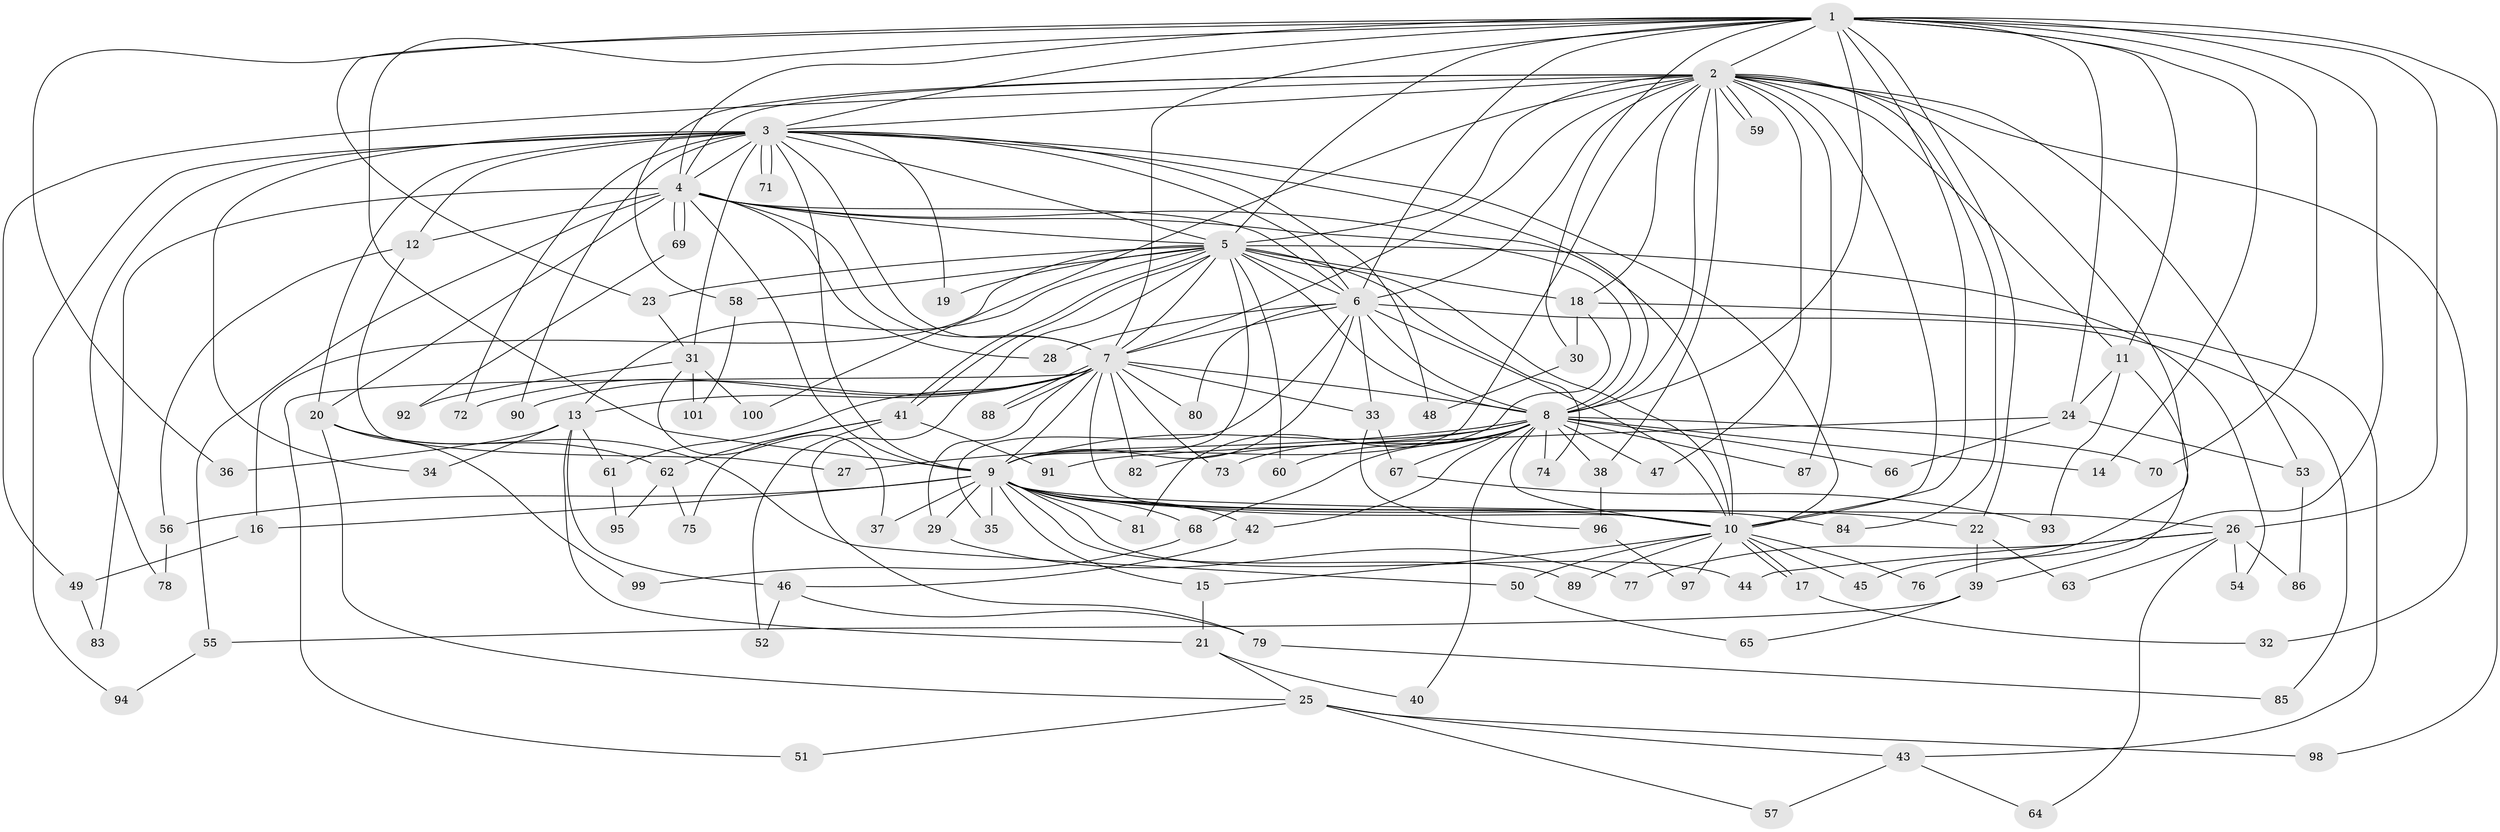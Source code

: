 // Generated by graph-tools (version 1.1) at 2025/34/03/09/25 02:34:47]
// undirected, 101 vertices, 227 edges
graph export_dot {
graph [start="1"]
  node [color=gray90,style=filled];
  1;
  2;
  3;
  4;
  5;
  6;
  7;
  8;
  9;
  10;
  11;
  12;
  13;
  14;
  15;
  16;
  17;
  18;
  19;
  20;
  21;
  22;
  23;
  24;
  25;
  26;
  27;
  28;
  29;
  30;
  31;
  32;
  33;
  34;
  35;
  36;
  37;
  38;
  39;
  40;
  41;
  42;
  43;
  44;
  45;
  46;
  47;
  48;
  49;
  50;
  51;
  52;
  53;
  54;
  55;
  56;
  57;
  58;
  59;
  60;
  61;
  62;
  63;
  64;
  65;
  66;
  67;
  68;
  69;
  70;
  71;
  72;
  73;
  74;
  75;
  76;
  77;
  78;
  79;
  80;
  81;
  82;
  83;
  84;
  85;
  86;
  87;
  88;
  89;
  90;
  91;
  92;
  93;
  94;
  95;
  96;
  97;
  98;
  99;
  100;
  101;
  1 -- 2;
  1 -- 3;
  1 -- 4;
  1 -- 5;
  1 -- 6;
  1 -- 7;
  1 -- 8;
  1 -- 9;
  1 -- 10;
  1 -- 11;
  1 -- 14;
  1 -- 22;
  1 -- 23;
  1 -- 24;
  1 -- 26;
  1 -- 30;
  1 -- 36;
  1 -- 70;
  1 -- 76;
  1 -- 98;
  2 -- 3;
  2 -- 4;
  2 -- 5;
  2 -- 6;
  2 -- 7;
  2 -- 8;
  2 -- 9;
  2 -- 10;
  2 -- 11;
  2 -- 18;
  2 -- 32;
  2 -- 38;
  2 -- 45;
  2 -- 47;
  2 -- 49;
  2 -- 53;
  2 -- 58;
  2 -- 59;
  2 -- 59;
  2 -- 84;
  2 -- 87;
  2 -- 100;
  3 -- 4;
  3 -- 5;
  3 -- 6;
  3 -- 7;
  3 -- 8;
  3 -- 9;
  3 -- 10;
  3 -- 12;
  3 -- 19;
  3 -- 20;
  3 -- 31;
  3 -- 34;
  3 -- 48;
  3 -- 71;
  3 -- 71;
  3 -- 72;
  3 -- 78;
  3 -- 90;
  3 -- 94;
  4 -- 5;
  4 -- 6;
  4 -- 7;
  4 -- 8;
  4 -- 9;
  4 -- 10;
  4 -- 12;
  4 -- 20;
  4 -- 28;
  4 -- 55;
  4 -- 69;
  4 -- 69;
  4 -- 83;
  5 -- 6;
  5 -- 7;
  5 -- 8;
  5 -- 9;
  5 -- 10;
  5 -- 13;
  5 -- 16;
  5 -- 18;
  5 -- 19;
  5 -- 23;
  5 -- 41;
  5 -- 41;
  5 -- 54;
  5 -- 58;
  5 -- 60;
  5 -- 74;
  5 -- 79;
  6 -- 7;
  6 -- 8;
  6 -- 9;
  6 -- 10;
  6 -- 28;
  6 -- 33;
  6 -- 35;
  6 -- 80;
  6 -- 85;
  7 -- 8;
  7 -- 9;
  7 -- 10;
  7 -- 13;
  7 -- 29;
  7 -- 33;
  7 -- 51;
  7 -- 61;
  7 -- 72;
  7 -- 73;
  7 -- 80;
  7 -- 82;
  7 -- 88;
  7 -- 88;
  7 -- 90;
  8 -- 9;
  8 -- 10;
  8 -- 14;
  8 -- 27;
  8 -- 38;
  8 -- 40;
  8 -- 42;
  8 -- 47;
  8 -- 60;
  8 -- 66;
  8 -- 67;
  8 -- 68;
  8 -- 70;
  8 -- 73;
  8 -- 74;
  8 -- 82;
  8 -- 87;
  9 -- 10;
  9 -- 15;
  9 -- 16;
  9 -- 22;
  9 -- 26;
  9 -- 29;
  9 -- 35;
  9 -- 37;
  9 -- 42;
  9 -- 44;
  9 -- 56;
  9 -- 68;
  9 -- 81;
  9 -- 84;
  9 -- 89;
  10 -- 15;
  10 -- 17;
  10 -- 17;
  10 -- 45;
  10 -- 50;
  10 -- 76;
  10 -- 89;
  10 -- 97;
  11 -- 24;
  11 -- 39;
  11 -- 93;
  12 -- 27;
  12 -- 56;
  13 -- 21;
  13 -- 34;
  13 -- 36;
  13 -- 46;
  13 -- 61;
  15 -- 21;
  16 -- 49;
  17 -- 32;
  18 -- 30;
  18 -- 43;
  18 -- 81;
  20 -- 25;
  20 -- 50;
  20 -- 62;
  20 -- 99;
  21 -- 25;
  21 -- 40;
  22 -- 39;
  22 -- 63;
  23 -- 31;
  24 -- 53;
  24 -- 66;
  24 -- 91;
  25 -- 43;
  25 -- 51;
  25 -- 57;
  25 -- 98;
  26 -- 44;
  26 -- 54;
  26 -- 63;
  26 -- 64;
  26 -- 77;
  26 -- 86;
  29 -- 77;
  30 -- 48;
  31 -- 37;
  31 -- 92;
  31 -- 100;
  31 -- 101;
  33 -- 67;
  33 -- 96;
  38 -- 96;
  39 -- 55;
  39 -- 65;
  41 -- 52;
  41 -- 62;
  41 -- 75;
  41 -- 91;
  42 -- 46;
  43 -- 57;
  43 -- 64;
  46 -- 52;
  46 -- 79;
  49 -- 83;
  50 -- 65;
  53 -- 86;
  55 -- 94;
  56 -- 78;
  58 -- 101;
  61 -- 95;
  62 -- 75;
  62 -- 95;
  67 -- 93;
  68 -- 99;
  69 -- 92;
  79 -- 85;
  96 -- 97;
}

